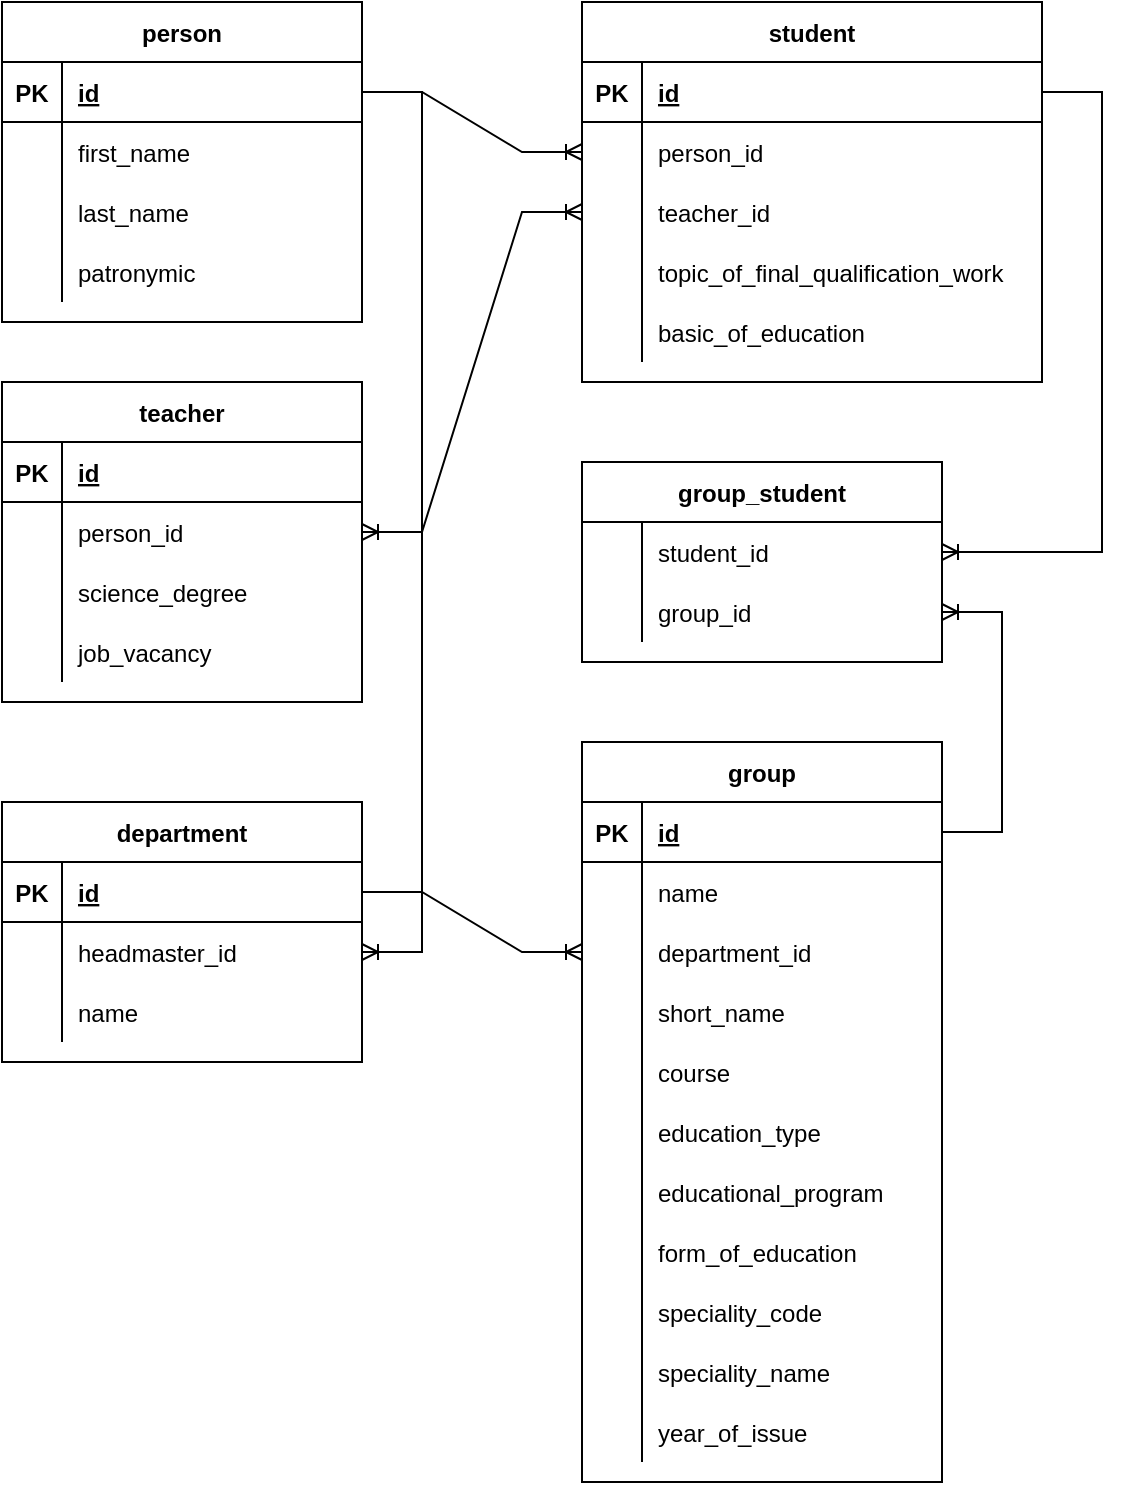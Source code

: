 <mxfile version="18.0.7" type="device"><diagram id="2r8cOg1yitxSAJznLaby" name="Page-1"><mxGraphModel dx="1102" dy="614" grid="1" gridSize="10" guides="1" tooltips="1" connect="1" arrows="1" fold="1" page="1" pageScale="1" pageWidth="850" pageHeight="1100" math="0" shadow="0"><root><mxCell id="0"/><mxCell id="1" parent="0"/><mxCell id="mcve5sLpub2VLEiN9Zec-1" value="person" style="shape=table;startSize=30;container=1;collapsible=1;childLayout=tableLayout;fixedRows=1;rowLines=0;fontStyle=1;align=center;resizeLast=1;" parent="1" vertex="1"><mxGeometry x="40" y="50" width="180" height="160" as="geometry"/></mxCell><mxCell id="mcve5sLpub2VLEiN9Zec-2" value="" style="shape=tableRow;horizontal=0;startSize=0;swimlaneHead=0;swimlaneBody=0;fillColor=none;collapsible=0;dropTarget=0;points=[[0,0.5],[1,0.5]];portConstraint=eastwest;top=0;left=0;right=0;bottom=1;" parent="mcve5sLpub2VLEiN9Zec-1" vertex="1"><mxGeometry y="30" width="180" height="30" as="geometry"/></mxCell><mxCell id="mcve5sLpub2VLEiN9Zec-3" value="PK" style="shape=partialRectangle;connectable=0;fillColor=none;top=0;left=0;bottom=0;right=0;fontStyle=1;overflow=hidden;" parent="mcve5sLpub2VLEiN9Zec-2" vertex="1"><mxGeometry width="30" height="30" as="geometry"><mxRectangle width="30" height="30" as="alternateBounds"/></mxGeometry></mxCell><mxCell id="mcve5sLpub2VLEiN9Zec-4" value="id" style="shape=partialRectangle;connectable=0;fillColor=none;top=0;left=0;bottom=0;right=0;align=left;spacingLeft=6;fontStyle=5;overflow=hidden;" parent="mcve5sLpub2VLEiN9Zec-2" vertex="1"><mxGeometry x="30" width="150" height="30" as="geometry"><mxRectangle width="150" height="30" as="alternateBounds"/></mxGeometry></mxCell><mxCell id="mcve5sLpub2VLEiN9Zec-5" value="" style="shape=tableRow;horizontal=0;startSize=0;swimlaneHead=0;swimlaneBody=0;fillColor=none;collapsible=0;dropTarget=0;points=[[0,0.5],[1,0.5]];portConstraint=eastwest;top=0;left=0;right=0;bottom=0;" parent="mcve5sLpub2VLEiN9Zec-1" vertex="1"><mxGeometry y="60" width="180" height="30" as="geometry"/></mxCell><mxCell id="mcve5sLpub2VLEiN9Zec-6" value="" style="shape=partialRectangle;connectable=0;fillColor=none;top=0;left=0;bottom=0;right=0;editable=1;overflow=hidden;" parent="mcve5sLpub2VLEiN9Zec-5" vertex="1"><mxGeometry width="30" height="30" as="geometry"><mxRectangle width="30" height="30" as="alternateBounds"/></mxGeometry></mxCell><mxCell id="mcve5sLpub2VLEiN9Zec-7" value="first_name" style="shape=partialRectangle;connectable=0;fillColor=none;top=0;left=0;bottom=0;right=0;align=left;spacingLeft=6;overflow=hidden;" parent="mcve5sLpub2VLEiN9Zec-5" vertex="1"><mxGeometry x="30" width="150" height="30" as="geometry"><mxRectangle width="150" height="30" as="alternateBounds"/></mxGeometry></mxCell><mxCell id="mcve5sLpub2VLEiN9Zec-8" value="" style="shape=tableRow;horizontal=0;startSize=0;swimlaneHead=0;swimlaneBody=0;fillColor=none;collapsible=0;dropTarget=0;points=[[0,0.5],[1,0.5]];portConstraint=eastwest;top=0;left=0;right=0;bottom=0;" parent="mcve5sLpub2VLEiN9Zec-1" vertex="1"><mxGeometry y="90" width="180" height="30" as="geometry"/></mxCell><mxCell id="mcve5sLpub2VLEiN9Zec-9" value="" style="shape=partialRectangle;connectable=0;fillColor=none;top=0;left=0;bottom=0;right=0;editable=1;overflow=hidden;" parent="mcve5sLpub2VLEiN9Zec-8" vertex="1"><mxGeometry width="30" height="30" as="geometry"><mxRectangle width="30" height="30" as="alternateBounds"/></mxGeometry></mxCell><mxCell id="mcve5sLpub2VLEiN9Zec-10" value="last_name" style="shape=partialRectangle;connectable=0;fillColor=none;top=0;left=0;bottom=0;right=0;align=left;spacingLeft=6;overflow=hidden;" parent="mcve5sLpub2VLEiN9Zec-8" vertex="1"><mxGeometry x="30" width="150" height="30" as="geometry"><mxRectangle width="150" height="30" as="alternateBounds"/></mxGeometry></mxCell><mxCell id="mcve5sLpub2VLEiN9Zec-11" value="" style="shape=tableRow;horizontal=0;startSize=0;swimlaneHead=0;swimlaneBody=0;fillColor=none;collapsible=0;dropTarget=0;points=[[0,0.5],[1,0.5]];portConstraint=eastwest;top=0;left=0;right=0;bottom=0;" parent="mcve5sLpub2VLEiN9Zec-1" vertex="1"><mxGeometry y="120" width="180" height="30" as="geometry"/></mxCell><mxCell id="mcve5sLpub2VLEiN9Zec-12" value="" style="shape=partialRectangle;connectable=0;fillColor=none;top=0;left=0;bottom=0;right=0;editable=1;overflow=hidden;" parent="mcve5sLpub2VLEiN9Zec-11" vertex="1"><mxGeometry width="30" height="30" as="geometry"><mxRectangle width="30" height="30" as="alternateBounds"/></mxGeometry></mxCell><mxCell id="mcve5sLpub2VLEiN9Zec-13" value="patronymic" style="shape=partialRectangle;connectable=0;fillColor=none;top=0;left=0;bottom=0;right=0;align=left;spacingLeft=6;overflow=hidden;" parent="mcve5sLpub2VLEiN9Zec-11" vertex="1"><mxGeometry x="30" width="150" height="30" as="geometry"><mxRectangle width="150" height="30" as="alternateBounds"/></mxGeometry></mxCell><mxCell id="mcve5sLpub2VLEiN9Zec-27" value="teacher" style="shape=table;startSize=30;container=1;collapsible=1;childLayout=tableLayout;fixedRows=1;rowLines=0;fontStyle=1;align=center;resizeLast=1;" parent="1" vertex="1"><mxGeometry x="40" y="240" width="180" height="160" as="geometry"/></mxCell><mxCell id="mcve5sLpub2VLEiN9Zec-28" value="" style="shape=tableRow;horizontal=0;startSize=0;swimlaneHead=0;swimlaneBody=0;fillColor=none;collapsible=0;dropTarget=0;points=[[0,0.5],[1,0.5]];portConstraint=eastwest;top=0;left=0;right=0;bottom=1;" parent="mcve5sLpub2VLEiN9Zec-27" vertex="1"><mxGeometry y="30" width="180" height="30" as="geometry"/></mxCell><mxCell id="mcve5sLpub2VLEiN9Zec-29" value="PK" style="shape=partialRectangle;connectable=0;fillColor=none;top=0;left=0;bottom=0;right=0;fontStyle=1;overflow=hidden;" parent="mcve5sLpub2VLEiN9Zec-28" vertex="1"><mxGeometry width="30" height="30" as="geometry"><mxRectangle width="30" height="30" as="alternateBounds"/></mxGeometry></mxCell><mxCell id="mcve5sLpub2VLEiN9Zec-30" value="id" style="shape=partialRectangle;connectable=0;fillColor=none;top=0;left=0;bottom=0;right=0;align=left;spacingLeft=6;fontStyle=5;overflow=hidden;" parent="mcve5sLpub2VLEiN9Zec-28" vertex="1"><mxGeometry x="30" width="150" height="30" as="geometry"><mxRectangle width="150" height="30" as="alternateBounds"/></mxGeometry></mxCell><mxCell id="mcve5sLpub2VLEiN9Zec-31" value="" style="shape=tableRow;horizontal=0;startSize=0;swimlaneHead=0;swimlaneBody=0;fillColor=none;collapsible=0;dropTarget=0;points=[[0,0.5],[1,0.5]];portConstraint=eastwest;top=0;left=0;right=0;bottom=0;" parent="mcve5sLpub2VLEiN9Zec-27" vertex="1"><mxGeometry y="60" width="180" height="30" as="geometry"/></mxCell><mxCell id="mcve5sLpub2VLEiN9Zec-32" value="" style="shape=partialRectangle;connectable=0;fillColor=none;top=0;left=0;bottom=0;right=0;editable=1;overflow=hidden;" parent="mcve5sLpub2VLEiN9Zec-31" vertex="1"><mxGeometry width="30" height="30" as="geometry"><mxRectangle width="30" height="30" as="alternateBounds"/></mxGeometry></mxCell><mxCell id="mcve5sLpub2VLEiN9Zec-33" value="person_id" style="shape=partialRectangle;connectable=0;fillColor=none;top=0;left=0;bottom=0;right=0;align=left;spacingLeft=6;overflow=hidden;" parent="mcve5sLpub2VLEiN9Zec-31" vertex="1"><mxGeometry x="30" width="150" height="30" as="geometry"><mxRectangle width="150" height="30" as="alternateBounds"/></mxGeometry></mxCell><mxCell id="mcve5sLpub2VLEiN9Zec-34" value="" style="shape=tableRow;horizontal=0;startSize=0;swimlaneHead=0;swimlaneBody=0;fillColor=none;collapsible=0;dropTarget=0;points=[[0,0.5],[1,0.5]];portConstraint=eastwest;top=0;left=0;right=0;bottom=0;" parent="mcve5sLpub2VLEiN9Zec-27" vertex="1"><mxGeometry y="90" width="180" height="30" as="geometry"/></mxCell><mxCell id="mcve5sLpub2VLEiN9Zec-35" value="" style="shape=partialRectangle;connectable=0;fillColor=none;top=0;left=0;bottom=0;right=0;editable=1;overflow=hidden;" parent="mcve5sLpub2VLEiN9Zec-34" vertex="1"><mxGeometry width="30" height="30" as="geometry"><mxRectangle width="30" height="30" as="alternateBounds"/></mxGeometry></mxCell><mxCell id="mcve5sLpub2VLEiN9Zec-36" value="science_degree" style="shape=partialRectangle;connectable=0;fillColor=none;top=0;left=0;bottom=0;right=0;align=left;spacingLeft=6;overflow=hidden;" parent="mcve5sLpub2VLEiN9Zec-34" vertex="1"><mxGeometry x="30" width="150" height="30" as="geometry"><mxRectangle width="150" height="30" as="alternateBounds"/></mxGeometry></mxCell><mxCell id="mcve5sLpub2VLEiN9Zec-37" value="" style="shape=tableRow;horizontal=0;startSize=0;swimlaneHead=0;swimlaneBody=0;fillColor=none;collapsible=0;dropTarget=0;points=[[0,0.5],[1,0.5]];portConstraint=eastwest;top=0;left=0;right=0;bottom=0;" parent="mcve5sLpub2VLEiN9Zec-27" vertex="1"><mxGeometry y="120" width="180" height="30" as="geometry"/></mxCell><mxCell id="mcve5sLpub2VLEiN9Zec-38" value="" style="shape=partialRectangle;connectable=0;fillColor=none;top=0;left=0;bottom=0;right=0;editable=1;overflow=hidden;" parent="mcve5sLpub2VLEiN9Zec-37" vertex="1"><mxGeometry width="30" height="30" as="geometry"><mxRectangle width="30" height="30" as="alternateBounds"/></mxGeometry></mxCell><mxCell id="mcve5sLpub2VLEiN9Zec-39" value="job_vacancy" style="shape=partialRectangle;connectable=0;fillColor=none;top=0;left=0;bottom=0;right=0;align=left;spacingLeft=6;overflow=hidden;" parent="mcve5sLpub2VLEiN9Zec-37" vertex="1"><mxGeometry x="30" width="150" height="30" as="geometry"><mxRectangle width="150" height="30" as="alternateBounds"/></mxGeometry></mxCell><mxCell id="mcve5sLpub2VLEiN9Zec-40" value="student" style="shape=table;startSize=30;container=1;collapsible=1;childLayout=tableLayout;fixedRows=1;rowLines=0;fontStyle=1;align=center;resizeLast=1;" parent="1" vertex="1"><mxGeometry x="330" y="50" width="230" height="190" as="geometry"/></mxCell><mxCell id="mcve5sLpub2VLEiN9Zec-41" value="" style="shape=tableRow;horizontal=0;startSize=0;swimlaneHead=0;swimlaneBody=0;fillColor=none;collapsible=0;dropTarget=0;points=[[0,0.5],[1,0.5]];portConstraint=eastwest;top=0;left=0;right=0;bottom=1;" parent="mcve5sLpub2VLEiN9Zec-40" vertex="1"><mxGeometry y="30" width="230" height="30" as="geometry"/></mxCell><mxCell id="mcve5sLpub2VLEiN9Zec-42" value="PK" style="shape=partialRectangle;connectable=0;fillColor=none;top=0;left=0;bottom=0;right=0;fontStyle=1;overflow=hidden;" parent="mcve5sLpub2VLEiN9Zec-41" vertex="1"><mxGeometry width="30" height="30" as="geometry"><mxRectangle width="30" height="30" as="alternateBounds"/></mxGeometry></mxCell><mxCell id="mcve5sLpub2VLEiN9Zec-43" value="id" style="shape=partialRectangle;connectable=0;fillColor=none;top=0;left=0;bottom=0;right=0;align=left;spacingLeft=6;fontStyle=5;overflow=hidden;" parent="mcve5sLpub2VLEiN9Zec-41" vertex="1"><mxGeometry x="30" width="200" height="30" as="geometry"><mxRectangle width="200" height="30" as="alternateBounds"/></mxGeometry></mxCell><mxCell id="mcve5sLpub2VLEiN9Zec-44" value="" style="shape=tableRow;horizontal=0;startSize=0;swimlaneHead=0;swimlaneBody=0;fillColor=none;collapsible=0;dropTarget=0;points=[[0,0.5],[1,0.5]];portConstraint=eastwest;top=0;left=0;right=0;bottom=0;" parent="mcve5sLpub2VLEiN9Zec-40" vertex="1"><mxGeometry y="60" width="230" height="30" as="geometry"/></mxCell><mxCell id="mcve5sLpub2VLEiN9Zec-45" value="" style="shape=partialRectangle;connectable=0;fillColor=none;top=0;left=0;bottom=0;right=0;editable=1;overflow=hidden;" parent="mcve5sLpub2VLEiN9Zec-44" vertex="1"><mxGeometry width="30" height="30" as="geometry"><mxRectangle width="30" height="30" as="alternateBounds"/></mxGeometry></mxCell><mxCell id="mcve5sLpub2VLEiN9Zec-46" value="person_id" style="shape=partialRectangle;connectable=0;fillColor=none;top=0;left=0;bottom=0;right=0;align=left;spacingLeft=6;overflow=hidden;" parent="mcve5sLpub2VLEiN9Zec-44" vertex="1"><mxGeometry x="30" width="200" height="30" as="geometry"><mxRectangle width="200" height="30" as="alternateBounds"/></mxGeometry></mxCell><mxCell id="mcve5sLpub2VLEiN9Zec-47" value="" style="shape=tableRow;horizontal=0;startSize=0;swimlaneHead=0;swimlaneBody=0;fillColor=none;collapsible=0;dropTarget=0;points=[[0,0.5],[1,0.5]];portConstraint=eastwest;top=0;left=0;right=0;bottom=0;" parent="mcve5sLpub2VLEiN9Zec-40" vertex="1"><mxGeometry y="90" width="230" height="30" as="geometry"/></mxCell><mxCell id="mcve5sLpub2VLEiN9Zec-48" value="" style="shape=partialRectangle;connectable=0;fillColor=none;top=0;left=0;bottom=0;right=0;editable=1;overflow=hidden;" parent="mcve5sLpub2VLEiN9Zec-47" vertex="1"><mxGeometry width="30" height="30" as="geometry"><mxRectangle width="30" height="30" as="alternateBounds"/></mxGeometry></mxCell><mxCell id="mcve5sLpub2VLEiN9Zec-49" value="teacher_id" style="shape=partialRectangle;connectable=0;fillColor=none;top=0;left=0;bottom=0;right=0;align=left;spacingLeft=6;overflow=hidden;" parent="mcve5sLpub2VLEiN9Zec-47" vertex="1"><mxGeometry x="30" width="200" height="30" as="geometry"><mxRectangle width="200" height="30" as="alternateBounds"/></mxGeometry></mxCell><mxCell id="mcve5sLpub2VLEiN9Zec-50" value="" style="shape=tableRow;horizontal=0;startSize=0;swimlaneHead=0;swimlaneBody=0;fillColor=none;collapsible=0;dropTarget=0;points=[[0,0.5],[1,0.5]];portConstraint=eastwest;top=0;left=0;right=0;bottom=0;" parent="mcve5sLpub2VLEiN9Zec-40" vertex="1"><mxGeometry y="120" width="230" height="30" as="geometry"/></mxCell><mxCell id="mcve5sLpub2VLEiN9Zec-51" value="" style="shape=partialRectangle;connectable=0;fillColor=none;top=0;left=0;bottom=0;right=0;editable=1;overflow=hidden;" parent="mcve5sLpub2VLEiN9Zec-50" vertex="1"><mxGeometry width="30" height="30" as="geometry"><mxRectangle width="30" height="30" as="alternateBounds"/></mxGeometry></mxCell><mxCell id="mcve5sLpub2VLEiN9Zec-52" value="topic_of_final_qualification_work" style="shape=partialRectangle;connectable=0;fillColor=none;top=0;left=0;bottom=0;right=0;align=left;spacingLeft=6;overflow=hidden;" parent="mcve5sLpub2VLEiN9Zec-50" vertex="1"><mxGeometry x="30" width="200" height="30" as="geometry"><mxRectangle width="200" height="30" as="alternateBounds"/></mxGeometry></mxCell><mxCell id="mcve5sLpub2VLEiN9Zec-54" value="" style="shape=tableRow;horizontal=0;startSize=0;swimlaneHead=0;swimlaneBody=0;fillColor=none;collapsible=0;dropTarget=0;points=[[0,0.5],[1,0.5]];portConstraint=eastwest;top=0;left=0;right=0;bottom=0;" parent="mcve5sLpub2VLEiN9Zec-40" vertex="1"><mxGeometry y="150" width="230" height="30" as="geometry"/></mxCell><mxCell id="mcve5sLpub2VLEiN9Zec-55" value="" style="shape=partialRectangle;connectable=0;fillColor=none;top=0;left=0;bottom=0;right=0;editable=1;overflow=hidden;" parent="mcve5sLpub2VLEiN9Zec-54" vertex="1"><mxGeometry width="30" height="30" as="geometry"><mxRectangle width="30" height="30" as="alternateBounds"/></mxGeometry></mxCell><mxCell id="mcve5sLpub2VLEiN9Zec-56" value="basic_of_education" style="shape=partialRectangle;connectable=0;fillColor=none;top=0;left=0;bottom=0;right=0;align=left;spacingLeft=6;overflow=hidden;" parent="mcve5sLpub2VLEiN9Zec-54" vertex="1"><mxGeometry x="30" width="200" height="30" as="geometry"><mxRectangle width="200" height="30" as="alternateBounds"/></mxGeometry></mxCell><mxCell id="mcve5sLpub2VLEiN9Zec-57" value="group" style="shape=table;startSize=30;container=1;collapsible=1;childLayout=tableLayout;fixedRows=1;rowLines=0;fontStyle=1;align=center;resizeLast=1;" parent="1" vertex="1"><mxGeometry x="330" y="420" width="180" height="370" as="geometry"/></mxCell><mxCell id="mcve5sLpub2VLEiN9Zec-58" value="" style="shape=tableRow;horizontal=0;startSize=0;swimlaneHead=0;swimlaneBody=0;fillColor=none;collapsible=0;dropTarget=0;points=[[0,0.5],[1,0.5]];portConstraint=eastwest;top=0;left=0;right=0;bottom=1;" parent="mcve5sLpub2VLEiN9Zec-57" vertex="1"><mxGeometry y="30" width="180" height="30" as="geometry"/></mxCell><mxCell id="mcve5sLpub2VLEiN9Zec-59" value="PK" style="shape=partialRectangle;connectable=0;fillColor=none;top=0;left=0;bottom=0;right=0;fontStyle=1;overflow=hidden;" parent="mcve5sLpub2VLEiN9Zec-58" vertex="1"><mxGeometry width="30" height="30" as="geometry"><mxRectangle width="30" height="30" as="alternateBounds"/></mxGeometry></mxCell><mxCell id="mcve5sLpub2VLEiN9Zec-60" value="id" style="shape=partialRectangle;connectable=0;fillColor=none;top=0;left=0;bottom=0;right=0;align=left;spacingLeft=6;fontStyle=5;overflow=hidden;" parent="mcve5sLpub2VLEiN9Zec-58" vertex="1"><mxGeometry x="30" width="150" height="30" as="geometry"><mxRectangle width="150" height="30" as="alternateBounds"/></mxGeometry></mxCell><mxCell id="mcve5sLpub2VLEiN9Zec-61" value="" style="shape=tableRow;horizontal=0;startSize=0;swimlaneHead=0;swimlaneBody=0;fillColor=none;collapsible=0;dropTarget=0;points=[[0,0.5],[1,0.5]];portConstraint=eastwest;top=0;left=0;right=0;bottom=0;" parent="mcve5sLpub2VLEiN9Zec-57" vertex="1"><mxGeometry y="60" width="180" height="30" as="geometry"/></mxCell><mxCell id="mcve5sLpub2VLEiN9Zec-62" value="" style="shape=partialRectangle;connectable=0;fillColor=none;top=0;left=0;bottom=0;right=0;editable=1;overflow=hidden;" parent="mcve5sLpub2VLEiN9Zec-61" vertex="1"><mxGeometry width="30" height="30" as="geometry"><mxRectangle width="30" height="30" as="alternateBounds"/></mxGeometry></mxCell><mxCell id="mcve5sLpub2VLEiN9Zec-63" value="name" style="shape=partialRectangle;connectable=0;fillColor=none;top=0;left=0;bottom=0;right=0;align=left;spacingLeft=6;overflow=hidden;" parent="mcve5sLpub2VLEiN9Zec-61" vertex="1"><mxGeometry x="30" width="150" height="30" as="geometry"><mxRectangle width="150" height="30" as="alternateBounds"/></mxGeometry></mxCell><mxCell id="mcve5sLpub2VLEiN9Zec-107" value="" style="shape=tableRow;horizontal=0;startSize=0;swimlaneHead=0;swimlaneBody=0;fillColor=none;collapsible=0;dropTarget=0;points=[[0,0.5],[1,0.5]];portConstraint=eastwest;top=0;left=0;right=0;bottom=0;" parent="mcve5sLpub2VLEiN9Zec-57" vertex="1"><mxGeometry y="90" width="180" height="30" as="geometry"/></mxCell><mxCell id="mcve5sLpub2VLEiN9Zec-108" value="" style="shape=partialRectangle;connectable=0;fillColor=none;top=0;left=0;bottom=0;right=0;editable=1;overflow=hidden;" parent="mcve5sLpub2VLEiN9Zec-107" vertex="1"><mxGeometry width="30" height="30" as="geometry"><mxRectangle width="30" height="30" as="alternateBounds"/></mxGeometry></mxCell><mxCell id="mcve5sLpub2VLEiN9Zec-109" value="department_id" style="shape=partialRectangle;connectable=0;fillColor=none;top=0;left=0;bottom=0;right=0;align=left;spacingLeft=6;overflow=hidden;" parent="mcve5sLpub2VLEiN9Zec-107" vertex="1"><mxGeometry x="30" width="150" height="30" as="geometry"><mxRectangle width="150" height="30" as="alternateBounds"/></mxGeometry></mxCell><mxCell id="mcve5sLpub2VLEiN9Zec-64" value="" style="shape=tableRow;horizontal=0;startSize=0;swimlaneHead=0;swimlaneBody=0;fillColor=none;collapsible=0;dropTarget=0;points=[[0,0.5],[1,0.5]];portConstraint=eastwest;top=0;left=0;right=0;bottom=0;" parent="mcve5sLpub2VLEiN9Zec-57" vertex="1"><mxGeometry y="120" width="180" height="30" as="geometry"/></mxCell><mxCell id="mcve5sLpub2VLEiN9Zec-65" value="" style="shape=partialRectangle;connectable=0;fillColor=none;top=0;left=0;bottom=0;right=0;editable=1;overflow=hidden;" parent="mcve5sLpub2VLEiN9Zec-64" vertex="1"><mxGeometry width="30" height="30" as="geometry"><mxRectangle width="30" height="30" as="alternateBounds"/></mxGeometry></mxCell><mxCell id="mcve5sLpub2VLEiN9Zec-66" value="short_name" style="shape=partialRectangle;connectable=0;fillColor=none;top=0;left=0;bottom=0;right=0;align=left;spacingLeft=6;overflow=hidden;" parent="mcve5sLpub2VLEiN9Zec-64" vertex="1"><mxGeometry x="30" width="150" height="30" as="geometry"><mxRectangle width="150" height="30" as="alternateBounds"/></mxGeometry></mxCell><mxCell id="mcve5sLpub2VLEiN9Zec-67" value="" style="shape=tableRow;horizontal=0;startSize=0;swimlaneHead=0;swimlaneBody=0;fillColor=none;collapsible=0;dropTarget=0;points=[[0,0.5],[1,0.5]];portConstraint=eastwest;top=0;left=0;right=0;bottom=0;" parent="mcve5sLpub2VLEiN9Zec-57" vertex="1"><mxGeometry y="150" width="180" height="30" as="geometry"/></mxCell><mxCell id="mcve5sLpub2VLEiN9Zec-68" value="" style="shape=partialRectangle;connectable=0;fillColor=none;top=0;left=0;bottom=0;right=0;editable=1;overflow=hidden;" parent="mcve5sLpub2VLEiN9Zec-67" vertex="1"><mxGeometry width="30" height="30" as="geometry"><mxRectangle width="30" height="30" as="alternateBounds"/></mxGeometry></mxCell><mxCell id="mcve5sLpub2VLEiN9Zec-69" value="course" style="shape=partialRectangle;connectable=0;fillColor=none;top=0;left=0;bottom=0;right=0;align=left;spacingLeft=6;overflow=hidden;" parent="mcve5sLpub2VLEiN9Zec-67" vertex="1"><mxGeometry x="30" width="150" height="30" as="geometry"><mxRectangle width="150" height="30" as="alternateBounds"/></mxGeometry></mxCell><mxCell id="mcve5sLpub2VLEiN9Zec-83" value="" style="shape=tableRow;horizontal=0;startSize=0;swimlaneHead=0;swimlaneBody=0;fillColor=none;collapsible=0;dropTarget=0;points=[[0,0.5],[1,0.5]];portConstraint=eastwest;top=0;left=0;right=0;bottom=0;" parent="mcve5sLpub2VLEiN9Zec-57" vertex="1"><mxGeometry y="180" width="180" height="30" as="geometry"/></mxCell><mxCell id="mcve5sLpub2VLEiN9Zec-84" value="" style="shape=partialRectangle;connectable=0;fillColor=none;top=0;left=0;bottom=0;right=0;editable=1;overflow=hidden;" parent="mcve5sLpub2VLEiN9Zec-83" vertex="1"><mxGeometry width="30" height="30" as="geometry"><mxRectangle width="30" height="30" as="alternateBounds"/></mxGeometry></mxCell><mxCell id="mcve5sLpub2VLEiN9Zec-85" value="education_type" style="shape=partialRectangle;connectable=0;fillColor=none;top=0;left=0;bottom=0;right=0;align=left;spacingLeft=6;overflow=hidden;" parent="mcve5sLpub2VLEiN9Zec-83" vertex="1"><mxGeometry x="30" width="150" height="30" as="geometry"><mxRectangle width="150" height="30" as="alternateBounds"/></mxGeometry></mxCell><mxCell id="mcve5sLpub2VLEiN9Zec-86" value="" style="shape=tableRow;horizontal=0;startSize=0;swimlaneHead=0;swimlaneBody=0;fillColor=none;collapsible=0;dropTarget=0;points=[[0,0.5],[1,0.5]];portConstraint=eastwest;top=0;left=0;right=0;bottom=0;" parent="mcve5sLpub2VLEiN9Zec-57" vertex="1"><mxGeometry y="210" width="180" height="30" as="geometry"/></mxCell><mxCell id="mcve5sLpub2VLEiN9Zec-87" value="" style="shape=partialRectangle;connectable=0;fillColor=none;top=0;left=0;bottom=0;right=0;editable=1;overflow=hidden;" parent="mcve5sLpub2VLEiN9Zec-86" vertex="1"><mxGeometry width="30" height="30" as="geometry"><mxRectangle width="30" height="30" as="alternateBounds"/></mxGeometry></mxCell><mxCell id="mcve5sLpub2VLEiN9Zec-88" value="educational_program" style="shape=partialRectangle;connectable=0;fillColor=none;top=0;left=0;bottom=0;right=0;align=left;spacingLeft=6;overflow=hidden;" parent="mcve5sLpub2VLEiN9Zec-86" vertex="1"><mxGeometry x="30" width="150" height="30" as="geometry"><mxRectangle width="150" height="30" as="alternateBounds"/></mxGeometry></mxCell><mxCell id="mcve5sLpub2VLEiN9Zec-89" value="" style="shape=tableRow;horizontal=0;startSize=0;swimlaneHead=0;swimlaneBody=0;fillColor=none;collapsible=0;dropTarget=0;points=[[0,0.5],[1,0.5]];portConstraint=eastwest;top=0;left=0;right=0;bottom=0;" parent="mcve5sLpub2VLEiN9Zec-57" vertex="1"><mxGeometry y="240" width="180" height="30" as="geometry"/></mxCell><mxCell id="mcve5sLpub2VLEiN9Zec-90" value="" style="shape=partialRectangle;connectable=0;fillColor=none;top=0;left=0;bottom=0;right=0;editable=1;overflow=hidden;" parent="mcve5sLpub2VLEiN9Zec-89" vertex="1"><mxGeometry width="30" height="30" as="geometry"><mxRectangle width="30" height="30" as="alternateBounds"/></mxGeometry></mxCell><mxCell id="mcve5sLpub2VLEiN9Zec-91" value="form_of_education" style="shape=partialRectangle;connectable=0;fillColor=none;top=0;left=0;bottom=0;right=0;align=left;spacingLeft=6;overflow=hidden;" parent="mcve5sLpub2VLEiN9Zec-89" vertex="1"><mxGeometry x="30" width="150" height="30" as="geometry"><mxRectangle width="150" height="30" as="alternateBounds"/></mxGeometry></mxCell><mxCell id="mcve5sLpub2VLEiN9Zec-92" value="" style="shape=tableRow;horizontal=0;startSize=0;swimlaneHead=0;swimlaneBody=0;fillColor=none;collapsible=0;dropTarget=0;points=[[0,0.5],[1,0.5]];portConstraint=eastwest;top=0;left=0;right=0;bottom=0;" parent="mcve5sLpub2VLEiN9Zec-57" vertex="1"><mxGeometry y="270" width="180" height="30" as="geometry"/></mxCell><mxCell id="mcve5sLpub2VLEiN9Zec-93" value="" style="shape=partialRectangle;connectable=0;fillColor=none;top=0;left=0;bottom=0;right=0;editable=1;overflow=hidden;" parent="mcve5sLpub2VLEiN9Zec-92" vertex="1"><mxGeometry width="30" height="30" as="geometry"><mxRectangle width="30" height="30" as="alternateBounds"/></mxGeometry></mxCell><mxCell id="mcve5sLpub2VLEiN9Zec-94" value="speciality_code" style="shape=partialRectangle;connectable=0;fillColor=none;top=0;left=0;bottom=0;right=0;align=left;spacingLeft=6;overflow=hidden;" parent="mcve5sLpub2VLEiN9Zec-92" vertex="1"><mxGeometry x="30" width="150" height="30" as="geometry"><mxRectangle width="150" height="30" as="alternateBounds"/></mxGeometry></mxCell><mxCell id="mcve5sLpub2VLEiN9Zec-95" value="" style="shape=tableRow;horizontal=0;startSize=0;swimlaneHead=0;swimlaneBody=0;fillColor=none;collapsible=0;dropTarget=0;points=[[0,0.5],[1,0.5]];portConstraint=eastwest;top=0;left=0;right=0;bottom=0;" parent="mcve5sLpub2VLEiN9Zec-57" vertex="1"><mxGeometry y="300" width="180" height="30" as="geometry"/></mxCell><mxCell id="mcve5sLpub2VLEiN9Zec-96" value="" style="shape=partialRectangle;connectable=0;fillColor=none;top=0;left=0;bottom=0;right=0;editable=1;overflow=hidden;" parent="mcve5sLpub2VLEiN9Zec-95" vertex="1"><mxGeometry width="30" height="30" as="geometry"><mxRectangle width="30" height="30" as="alternateBounds"/></mxGeometry></mxCell><mxCell id="mcve5sLpub2VLEiN9Zec-97" value="speciality_name" style="shape=partialRectangle;connectable=0;fillColor=none;top=0;left=0;bottom=0;right=0;align=left;spacingLeft=6;overflow=hidden;" parent="mcve5sLpub2VLEiN9Zec-95" vertex="1"><mxGeometry x="30" width="150" height="30" as="geometry"><mxRectangle width="150" height="30" as="alternateBounds"/></mxGeometry></mxCell><mxCell id="mcve5sLpub2VLEiN9Zec-101" value="" style="shape=tableRow;horizontal=0;startSize=0;swimlaneHead=0;swimlaneBody=0;fillColor=none;collapsible=0;dropTarget=0;points=[[0,0.5],[1,0.5]];portConstraint=eastwest;top=0;left=0;right=0;bottom=0;" parent="mcve5sLpub2VLEiN9Zec-57" vertex="1"><mxGeometry y="330" width="180" height="30" as="geometry"/></mxCell><mxCell id="mcve5sLpub2VLEiN9Zec-102" value="" style="shape=partialRectangle;connectable=0;fillColor=none;top=0;left=0;bottom=0;right=0;editable=1;overflow=hidden;" parent="mcve5sLpub2VLEiN9Zec-101" vertex="1"><mxGeometry width="30" height="30" as="geometry"><mxRectangle width="30" height="30" as="alternateBounds"/></mxGeometry></mxCell><mxCell id="mcve5sLpub2VLEiN9Zec-103" value="year_of_issue" style="shape=partialRectangle;connectable=0;fillColor=none;top=0;left=0;bottom=0;right=0;align=left;spacingLeft=6;overflow=hidden;" parent="mcve5sLpub2VLEiN9Zec-101" vertex="1"><mxGeometry x="30" width="150" height="30" as="geometry"><mxRectangle width="150" height="30" as="alternateBounds"/></mxGeometry></mxCell><mxCell id="mcve5sLpub2VLEiN9Zec-70" value="group_student" style="shape=table;startSize=30;container=1;collapsible=1;childLayout=tableLayout;fixedRows=1;rowLines=0;fontStyle=1;align=center;resizeLast=1;" parent="1" vertex="1"><mxGeometry x="330" y="280" width="180" height="100" as="geometry"/></mxCell><mxCell id="mcve5sLpub2VLEiN9Zec-74" value="" style="shape=tableRow;horizontal=0;startSize=0;swimlaneHead=0;swimlaneBody=0;fillColor=none;collapsible=0;dropTarget=0;points=[[0,0.5],[1,0.5]];portConstraint=eastwest;top=0;left=0;right=0;bottom=0;" parent="mcve5sLpub2VLEiN9Zec-70" vertex="1"><mxGeometry y="30" width="180" height="30" as="geometry"/></mxCell><mxCell id="mcve5sLpub2VLEiN9Zec-75" value="" style="shape=partialRectangle;connectable=0;fillColor=none;top=0;left=0;bottom=0;right=0;editable=1;overflow=hidden;" parent="mcve5sLpub2VLEiN9Zec-74" vertex="1"><mxGeometry width="30" height="30" as="geometry"><mxRectangle width="30" height="30" as="alternateBounds"/></mxGeometry></mxCell><mxCell id="mcve5sLpub2VLEiN9Zec-76" value="student_id" style="shape=partialRectangle;connectable=0;fillColor=none;top=0;left=0;bottom=0;right=0;align=left;spacingLeft=6;overflow=hidden;" parent="mcve5sLpub2VLEiN9Zec-74" vertex="1"><mxGeometry x="30" width="150" height="30" as="geometry"><mxRectangle width="150" height="30" as="alternateBounds"/></mxGeometry></mxCell><mxCell id="mcve5sLpub2VLEiN9Zec-77" value="" style="shape=tableRow;horizontal=0;startSize=0;swimlaneHead=0;swimlaneBody=0;fillColor=none;collapsible=0;dropTarget=0;points=[[0,0.5],[1,0.5]];portConstraint=eastwest;top=0;left=0;right=0;bottom=0;" parent="mcve5sLpub2VLEiN9Zec-70" vertex="1"><mxGeometry y="60" width="180" height="30" as="geometry"/></mxCell><mxCell id="mcve5sLpub2VLEiN9Zec-78" value="" style="shape=partialRectangle;connectable=0;fillColor=none;top=0;left=0;bottom=0;right=0;editable=1;overflow=hidden;" parent="mcve5sLpub2VLEiN9Zec-77" vertex="1"><mxGeometry width="30" height="30" as="geometry"><mxRectangle width="30" height="30" as="alternateBounds"/></mxGeometry></mxCell><mxCell id="mcve5sLpub2VLEiN9Zec-79" value="group_id" style="shape=partialRectangle;connectable=0;fillColor=none;top=0;left=0;bottom=0;right=0;align=left;spacingLeft=6;overflow=hidden;" parent="mcve5sLpub2VLEiN9Zec-77" vertex="1"><mxGeometry x="30" width="150" height="30" as="geometry"><mxRectangle width="150" height="30" as="alternateBounds"/></mxGeometry></mxCell><mxCell id="mcve5sLpub2VLEiN9Zec-110" value="department" style="shape=table;startSize=30;container=1;collapsible=1;childLayout=tableLayout;fixedRows=1;rowLines=0;fontStyle=1;align=center;resizeLast=1;" parent="1" vertex="1"><mxGeometry x="40" y="450" width="180" height="130" as="geometry"/></mxCell><mxCell id="mcve5sLpub2VLEiN9Zec-111" value="" style="shape=tableRow;horizontal=0;startSize=0;swimlaneHead=0;swimlaneBody=0;fillColor=none;collapsible=0;dropTarget=0;points=[[0,0.5],[1,0.5]];portConstraint=eastwest;top=0;left=0;right=0;bottom=1;" parent="mcve5sLpub2VLEiN9Zec-110" vertex="1"><mxGeometry y="30" width="180" height="30" as="geometry"/></mxCell><mxCell id="mcve5sLpub2VLEiN9Zec-112" value="PK" style="shape=partialRectangle;connectable=0;fillColor=none;top=0;left=0;bottom=0;right=0;fontStyle=1;overflow=hidden;" parent="mcve5sLpub2VLEiN9Zec-111" vertex="1"><mxGeometry width="30" height="30" as="geometry"><mxRectangle width="30" height="30" as="alternateBounds"/></mxGeometry></mxCell><mxCell id="mcve5sLpub2VLEiN9Zec-113" value="id" style="shape=partialRectangle;connectable=0;fillColor=none;top=0;left=0;bottom=0;right=0;align=left;spacingLeft=6;fontStyle=5;overflow=hidden;" parent="mcve5sLpub2VLEiN9Zec-111" vertex="1"><mxGeometry x="30" width="150" height="30" as="geometry"><mxRectangle width="150" height="30" as="alternateBounds"/></mxGeometry></mxCell><mxCell id="mcve5sLpub2VLEiN9Zec-114" value="" style="shape=tableRow;horizontal=0;startSize=0;swimlaneHead=0;swimlaneBody=0;fillColor=none;collapsible=0;dropTarget=0;points=[[0,0.5],[1,0.5]];portConstraint=eastwest;top=0;left=0;right=0;bottom=0;" parent="mcve5sLpub2VLEiN9Zec-110" vertex="1"><mxGeometry y="60" width="180" height="30" as="geometry"/></mxCell><mxCell id="mcve5sLpub2VLEiN9Zec-115" value="" style="shape=partialRectangle;connectable=0;fillColor=none;top=0;left=0;bottom=0;right=0;editable=1;overflow=hidden;" parent="mcve5sLpub2VLEiN9Zec-114" vertex="1"><mxGeometry width="30" height="30" as="geometry"><mxRectangle width="30" height="30" as="alternateBounds"/></mxGeometry></mxCell><mxCell id="mcve5sLpub2VLEiN9Zec-116" value="headmaster_id" style="shape=partialRectangle;connectable=0;fillColor=none;top=0;left=0;bottom=0;right=0;align=left;spacingLeft=6;overflow=hidden;" parent="mcve5sLpub2VLEiN9Zec-114" vertex="1"><mxGeometry x="30" width="150" height="30" as="geometry"><mxRectangle width="150" height="30" as="alternateBounds"/></mxGeometry></mxCell><mxCell id="mcve5sLpub2VLEiN9Zec-117" value="" style="shape=tableRow;horizontal=0;startSize=0;swimlaneHead=0;swimlaneBody=0;fillColor=none;collapsible=0;dropTarget=0;points=[[0,0.5],[1,0.5]];portConstraint=eastwest;top=0;left=0;right=0;bottom=0;" parent="mcve5sLpub2VLEiN9Zec-110" vertex="1"><mxGeometry y="90" width="180" height="30" as="geometry"/></mxCell><mxCell id="mcve5sLpub2VLEiN9Zec-118" value="" style="shape=partialRectangle;connectable=0;fillColor=none;top=0;left=0;bottom=0;right=0;editable=1;overflow=hidden;" parent="mcve5sLpub2VLEiN9Zec-117" vertex="1"><mxGeometry width="30" height="30" as="geometry"><mxRectangle width="30" height="30" as="alternateBounds"/></mxGeometry></mxCell><mxCell id="mcve5sLpub2VLEiN9Zec-119" value="name" style="shape=partialRectangle;connectable=0;fillColor=none;top=0;left=0;bottom=0;right=0;align=left;spacingLeft=6;overflow=hidden;" parent="mcve5sLpub2VLEiN9Zec-117" vertex="1"><mxGeometry x="30" width="150" height="30" as="geometry"><mxRectangle width="150" height="30" as="alternateBounds"/></mxGeometry></mxCell><mxCell id="mcve5sLpub2VLEiN9Zec-123" value="" style="edgeStyle=entityRelationEdgeStyle;fontSize=12;html=1;endArrow=ERoneToMany;rounded=0;" parent="1" source="mcve5sLpub2VLEiN9Zec-2" target="mcve5sLpub2VLEiN9Zec-44" edge="1"><mxGeometry width="100" height="100" relative="1" as="geometry"><mxPoint x="530" y="460" as="sourcePoint"/><mxPoint x="630" y="360" as="targetPoint"/></mxGeometry></mxCell><mxCell id="mcve5sLpub2VLEiN9Zec-124" value="" style="edgeStyle=entityRelationEdgeStyle;fontSize=12;html=1;endArrow=ERoneToMany;rounded=0;" parent="1" source="mcve5sLpub2VLEiN9Zec-31" target="mcve5sLpub2VLEiN9Zec-47" edge="1"><mxGeometry width="100" height="100" relative="1" as="geometry"><mxPoint x="710" y="380" as="sourcePoint"/><mxPoint x="630" y="260" as="targetPoint"/></mxGeometry></mxCell><mxCell id="mcve5sLpub2VLEiN9Zec-125" value="" style="edgeStyle=entityRelationEdgeStyle;fontSize=12;html=1;endArrow=ERoneToMany;rounded=0;" parent="1" source="mcve5sLpub2VLEiN9Zec-58" target="mcve5sLpub2VLEiN9Zec-77" edge="1"><mxGeometry width="100" height="100" relative="1" as="geometry"><mxPoint x="520" y="280" as="sourcePoint"/><mxPoint x="620" y="180" as="targetPoint"/></mxGeometry></mxCell><mxCell id="mcve5sLpub2VLEiN9Zec-126" value="" style="edgeStyle=entityRelationEdgeStyle;fontSize=12;html=1;endArrow=ERoneToMany;rounded=0;" parent="1" source="mcve5sLpub2VLEiN9Zec-41" target="mcve5sLpub2VLEiN9Zec-74" edge="1"><mxGeometry width="100" height="100" relative="1" as="geometry"><mxPoint x="520" y="480" as="sourcePoint"/><mxPoint x="620" y="380" as="targetPoint"/></mxGeometry></mxCell><mxCell id="mcve5sLpub2VLEiN9Zec-127" value="" style="edgeStyle=entityRelationEdgeStyle;fontSize=12;html=1;endArrow=ERoneToMany;rounded=0;" parent="1" source="mcve5sLpub2VLEiN9Zec-111" target="mcve5sLpub2VLEiN9Zec-107" edge="1"><mxGeometry width="100" height="100" relative="1" as="geometry"><mxPoint x="530" y="560" as="sourcePoint"/><mxPoint x="630" y="460" as="targetPoint"/></mxGeometry></mxCell><mxCell id="mcve5sLpub2VLEiN9Zec-128" value="" style="edgeStyle=entityRelationEdgeStyle;fontSize=12;html=1;endArrow=ERoneToMany;rounded=0;" parent="1" source="mcve5sLpub2VLEiN9Zec-31" target="mcve5sLpub2VLEiN9Zec-114" edge="1"><mxGeometry width="100" height="100" relative="1" as="geometry"><mxPoint x="530" y="560" as="sourcePoint"/><mxPoint x="630" y="460" as="targetPoint"/></mxGeometry></mxCell><mxCell id="weZaCPlaGF5T-HeucA0Z-1" value="" style="edgeStyle=entityRelationEdgeStyle;fontSize=12;html=1;endArrow=ERoneToMany;rounded=0;" edge="1" parent="1" source="mcve5sLpub2VLEiN9Zec-2" target="mcve5sLpub2VLEiN9Zec-31"><mxGeometry width="100" height="100" relative="1" as="geometry"><mxPoint x="370" y="370" as="sourcePoint"/><mxPoint x="470" y="270" as="targetPoint"/></mxGeometry></mxCell></root></mxGraphModel></diagram></mxfile>
